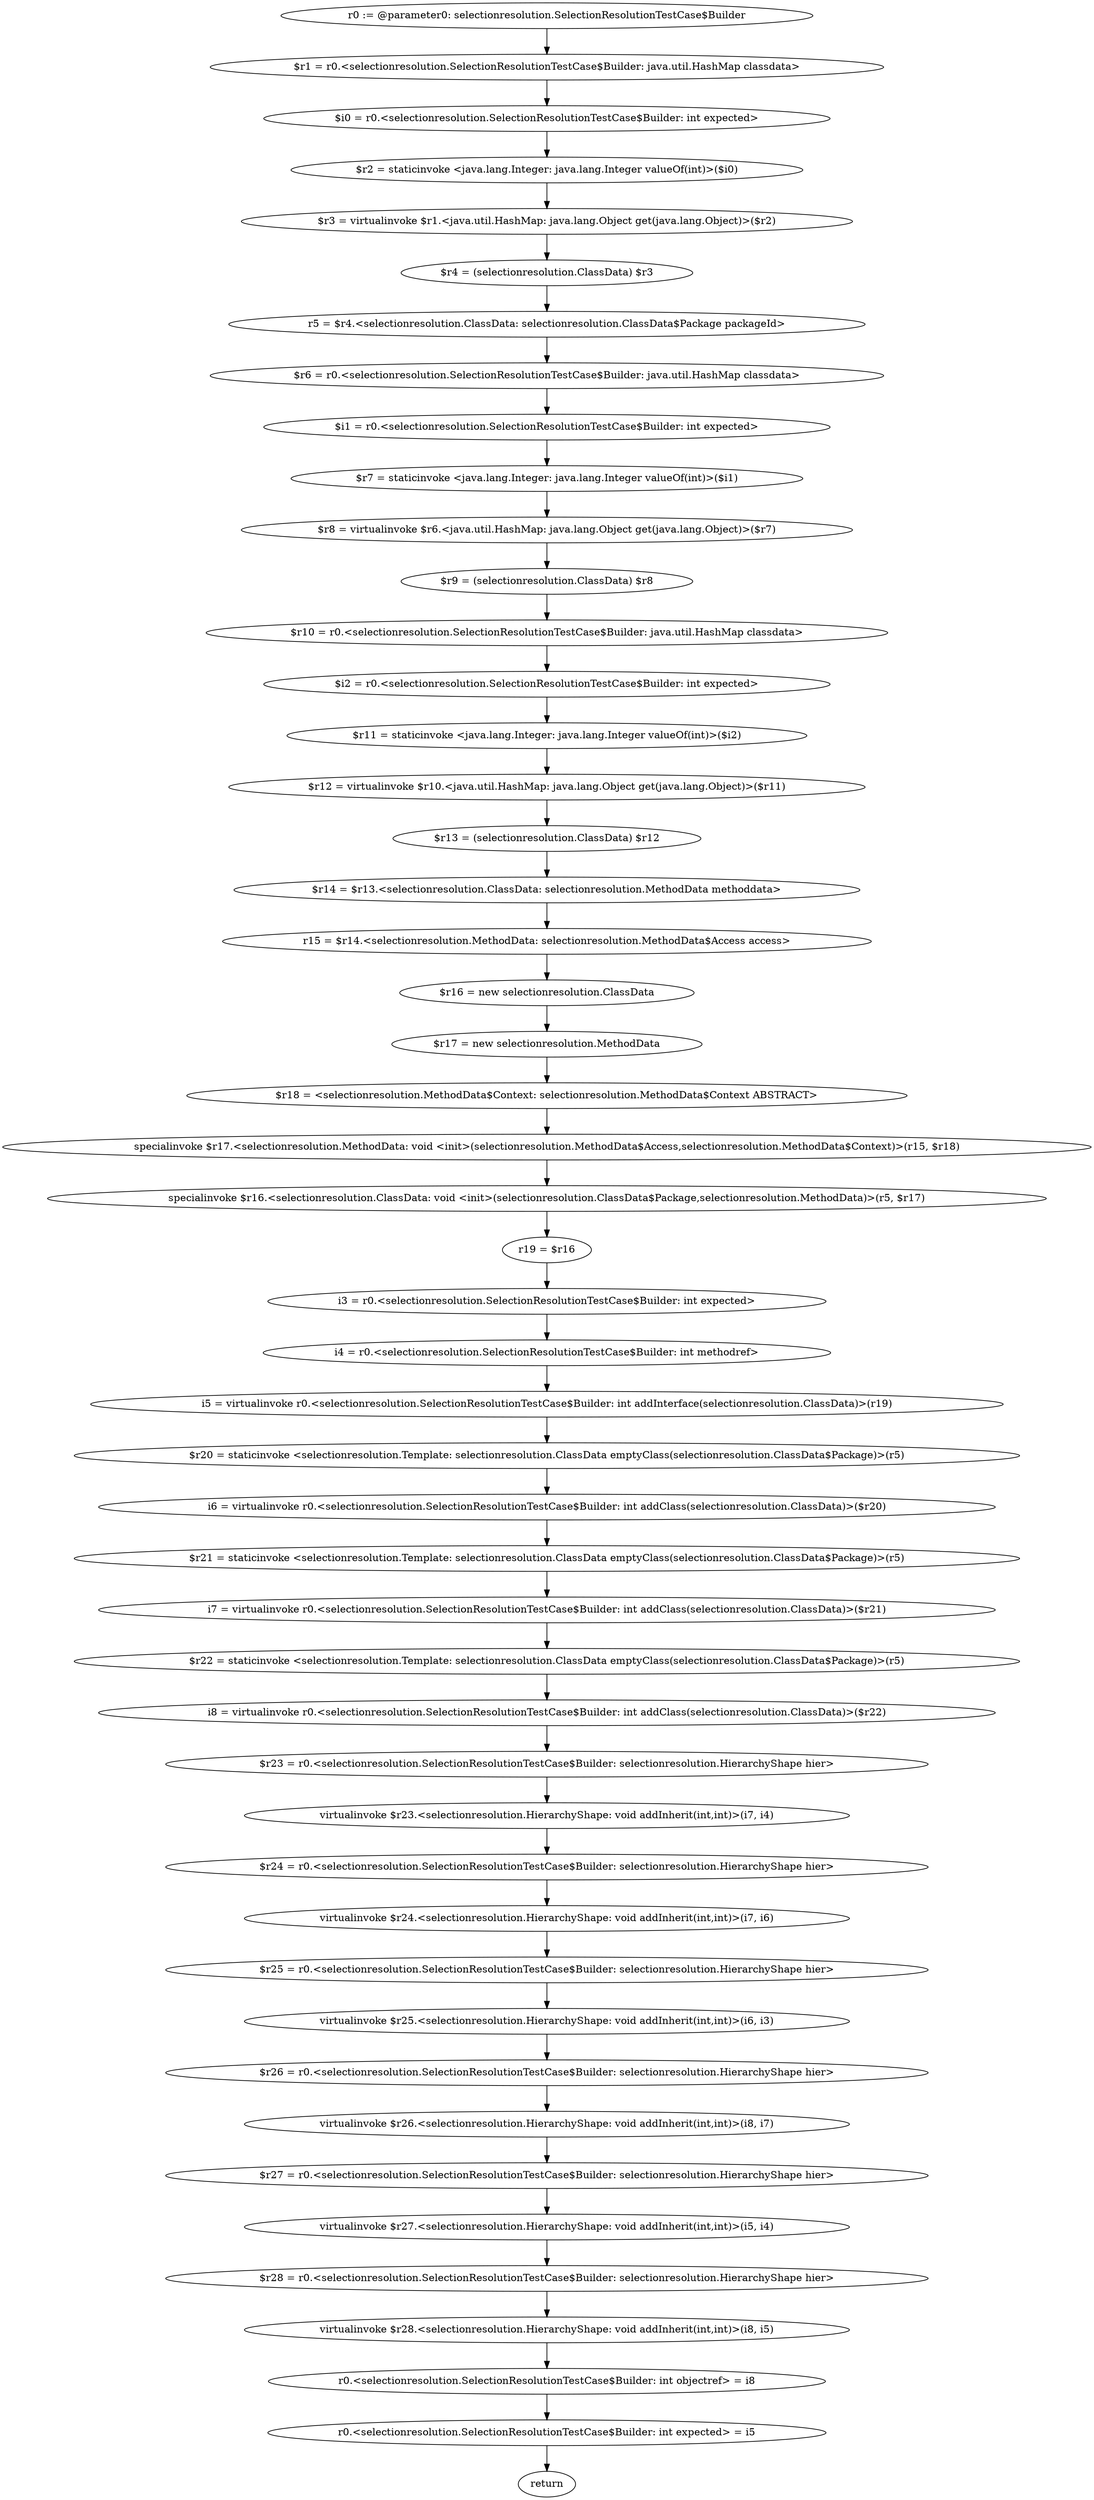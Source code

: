 digraph "unitGraph" {
    "r0 := @parameter0: selectionresolution.SelectionResolutionTestCase$Builder"
    "$r1 = r0.<selectionresolution.SelectionResolutionTestCase$Builder: java.util.HashMap classdata>"
    "$i0 = r0.<selectionresolution.SelectionResolutionTestCase$Builder: int expected>"
    "$r2 = staticinvoke <java.lang.Integer: java.lang.Integer valueOf(int)>($i0)"
    "$r3 = virtualinvoke $r1.<java.util.HashMap: java.lang.Object get(java.lang.Object)>($r2)"
    "$r4 = (selectionresolution.ClassData) $r3"
    "r5 = $r4.<selectionresolution.ClassData: selectionresolution.ClassData$Package packageId>"
    "$r6 = r0.<selectionresolution.SelectionResolutionTestCase$Builder: java.util.HashMap classdata>"
    "$i1 = r0.<selectionresolution.SelectionResolutionTestCase$Builder: int expected>"
    "$r7 = staticinvoke <java.lang.Integer: java.lang.Integer valueOf(int)>($i1)"
    "$r8 = virtualinvoke $r6.<java.util.HashMap: java.lang.Object get(java.lang.Object)>($r7)"
    "$r9 = (selectionresolution.ClassData) $r8"
    "$r10 = r0.<selectionresolution.SelectionResolutionTestCase$Builder: java.util.HashMap classdata>"
    "$i2 = r0.<selectionresolution.SelectionResolutionTestCase$Builder: int expected>"
    "$r11 = staticinvoke <java.lang.Integer: java.lang.Integer valueOf(int)>($i2)"
    "$r12 = virtualinvoke $r10.<java.util.HashMap: java.lang.Object get(java.lang.Object)>($r11)"
    "$r13 = (selectionresolution.ClassData) $r12"
    "$r14 = $r13.<selectionresolution.ClassData: selectionresolution.MethodData methoddata>"
    "r15 = $r14.<selectionresolution.MethodData: selectionresolution.MethodData$Access access>"
    "$r16 = new selectionresolution.ClassData"
    "$r17 = new selectionresolution.MethodData"
    "$r18 = <selectionresolution.MethodData$Context: selectionresolution.MethodData$Context ABSTRACT>"
    "specialinvoke $r17.<selectionresolution.MethodData: void <init>(selectionresolution.MethodData$Access,selectionresolution.MethodData$Context)>(r15, $r18)"
    "specialinvoke $r16.<selectionresolution.ClassData: void <init>(selectionresolution.ClassData$Package,selectionresolution.MethodData)>(r5, $r17)"
    "r19 = $r16"
    "i3 = r0.<selectionresolution.SelectionResolutionTestCase$Builder: int expected>"
    "i4 = r0.<selectionresolution.SelectionResolutionTestCase$Builder: int methodref>"
    "i5 = virtualinvoke r0.<selectionresolution.SelectionResolutionTestCase$Builder: int addInterface(selectionresolution.ClassData)>(r19)"
    "$r20 = staticinvoke <selectionresolution.Template: selectionresolution.ClassData emptyClass(selectionresolution.ClassData$Package)>(r5)"
    "i6 = virtualinvoke r0.<selectionresolution.SelectionResolutionTestCase$Builder: int addClass(selectionresolution.ClassData)>($r20)"
    "$r21 = staticinvoke <selectionresolution.Template: selectionresolution.ClassData emptyClass(selectionresolution.ClassData$Package)>(r5)"
    "i7 = virtualinvoke r0.<selectionresolution.SelectionResolutionTestCase$Builder: int addClass(selectionresolution.ClassData)>($r21)"
    "$r22 = staticinvoke <selectionresolution.Template: selectionresolution.ClassData emptyClass(selectionresolution.ClassData$Package)>(r5)"
    "i8 = virtualinvoke r0.<selectionresolution.SelectionResolutionTestCase$Builder: int addClass(selectionresolution.ClassData)>($r22)"
    "$r23 = r0.<selectionresolution.SelectionResolutionTestCase$Builder: selectionresolution.HierarchyShape hier>"
    "virtualinvoke $r23.<selectionresolution.HierarchyShape: void addInherit(int,int)>(i7, i4)"
    "$r24 = r0.<selectionresolution.SelectionResolutionTestCase$Builder: selectionresolution.HierarchyShape hier>"
    "virtualinvoke $r24.<selectionresolution.HierarchyShape: void addInherit(int,int)>(i7, i6)"
    "$r25 = r0.<selectionresolution.SelectionResolutionTestCase$Builder: selectionresolution.HierarchyShape hier>"
    "virtualinvoke $r25.<selectionresolution.HierarchyShape: void addInherit(int,int)>(i6, i3)"
    "$r26 = r0.<selectionresolution.SelectionResolutionTestCase$Builder: selectionresolution.HierarchyShape hier>"
    "virtualinvoke $r26.<selectionresolution.HierarchyShape: void addInherit(int,int)>(i8, i7)"
    "$r27 = r0.<selectionresolution.SelectionResolutionTestCase$Builder: selectionresolution.HierarchyShape hier>"
    "virtualinvoke $r27.<selectionresolution.HierarchyShape: void addInherit(int,int)>(i5, i4)"
    "$r28 = r0.<selectionresolution.SelectionResolutionTestCase$Builder: selectionresolution.HierarchyShape hier>"
    "virtualinvoke $r28.<selectionresolution.HierarchyShape: void addInherit(int,int)>(i8, i5)"
    "r0.<selectionresolution.SelectionResolutionTestCase$Builder: int objectref> = i8"
    "r0.<selectionresolution.SelectionResolutionTestCase$Builder: int expected> = i5"
    "return"
    "r0 := @parameter0: selectionresolution.SelectionResolutionTestCase$Builder"->"$r1 = r0.<selectionresolution.SelectionResolutionTestCase$Builder: java.util.HashMap classdata>";
    "$r1 = r0.<selectionresolution.SelectionResolutionTestCase$Builder: java.util.HashMap classdata>"->"$i0 = r0.<selectionresolution.SelectionResolutionTestCase$Builder: int expected>";
    "$i0 = r0.<selectionresolution.SelectionResolutionTestCase$Builder: int expected>"->"$r2 = staticinvoke <java.lang.Integer: java.lang.Integer valueOf(int)>($i0)";
    "$r2 = staticinvoke <java.lang.Integer: java.lang.Integer valueOf(int)>($i0)"->"$r3 = virtualinvoke $r1.<java.util.HashMap: java.lang.Object get(java.lang.Object)>($r2)";
    "$r3 = virtualinvoke $r1.<java.util.HashMap: java.lang.Object get(java.lang.Object)>($r2)"->"$r4 = (selectionresolution.ClassData) $r3";
    "$r4 = (selectionresolution.ClassData) $r3"->"r5 = $r4.<selectionresolution.ClassData: selectionresolution.ClassData$Package packageId>";
    "r5 = $r4.<selectionresolution.ClassData: selectionresolution.ClassData$Package packageId>"->"$r6 = r0.<selectionresolution.SelectionResolutionTestCase$Builder: java.util.HashMap classdata>";
    "$r6 = r0.<selectionresolution.SelectionResolutionTestCase$Builder: java.util.HashMap classdata>"->"$i1 = r0.<selectionresolution.SelectionResolutionTestCase$Builder: int expected>";
    "$i1 = r0.<selectionresolution.SelectionResolutionTestCase$Builder: int expected>"->"$r7 = staticinvoke <java.lang.Integer: java.lang.Integer valueOf(int)>($i1)";
    "$r7 = staticinvoke <java.lang.Integer: java.lang.Integer valueOf(int)>($i1)"->"$r8 = virtualinvoke $r6.<java.util.HashMap: java.lang.Object get(java.lang.Object)>($r7)";
    "$r8 = virtualinvoke $r6.<java.util.HashMap: java.lang.Object get(java.lang.Object)>($r7)"->"$r9 = (selectionresolution.ClassData) $r8";
    "$r9 = (selectionresolution.ClassData) $r8"->"$r10 = r0.<selectionresolution.SelectionResolutionTestCase$Builder: java.util.HashMap classdata>";
    "$r10 = r0.<selectionresolution.SelectionResolutionTestCase$Builder: java.util.HashMap classdata>"->"$i2 = r0.<selectionresolution.SelectionResolutionTestCase$Builder: int expected>";
    "$i2 = r0.<selectionresolution.SelectionResolutionTestCase$Builder: int expected>"->"$r11 = staticinvoke <java.lang.Integer: java.lang.Integer valueOf(int)>($i2)";
    "$r11 = staticinvoke <java.lang.Integer: java.lang.Integer valueOf(int)>($i2)"->"$r12 = virtualinvoke $r10.<java.util.HashMap: java.lang.Object get(java.lang.Object)>($r11)";
    "$r12 = virtualinvoke $r10.<java.util.HashMap: java.lang.Object get(java.lang.Object)>($r11)"->"$r13 = (selectionresolution.ClassData) $r12";
    "$r13 = (selectionresolution.ClassData) $r12"->"$r14 = $r13.<selectionresolution.ClassData: selectionresolution.MethodData methoddata>";
    "$r14 = $r13.<selectionresolution.ClassData: selectionresolution.MethodData methoddata>"->"r15 = $r14.<selectionresolution.MethodData: selectionresolution.MethodData$Access access>";
    "r15 = $r14.<selectionresolution.MethodData: selectionresolution.MethodData$Access access>"->"$r16 = new selectionresolution.ClassData";
    "$r16 = new selectionresolution.ClassData"->"$r17 = new selectionresolution.MethodData";
    "$r17 = new selectionresolution.MethodData"->"$r18 = <selectionresolution.MethodData$Context: selectionresolution.MethodData$Context ABSTRACT>";
    "$r18 = <selectionresolution.MethodData$Context: selectionresolution.MethodData$Context ABSTRACT>"->"specialinvoke $r17.<selectionresolution.MethodData: void <init>(selectionresolution.MethodData$Access,selectionresolution.MethodData$Context)>(r15, $r18)";
    "specialinvoke $r17.<selectionresolution.MethodData: void <init>(selectionresolution.MethodData$Access,selectionresolution.MethodData$Context)>(r15, $r18)"->"specialinvoke $r16.<selectionresolution.ClassData: void <init>(selectionresolution.ClassData$Package,selectionresolution.MethodData)>(r5, $r17)";
    "specialinvoke $r16.<selectionresolution.ClassData: void <init>(selectionresolution.ClassData$Package,selectionresolution.MethodData)>(r5, $r17)"->"r19 = $r16";
    "r19 = $r16"->"i3 = r0.<selectionresolution.SelectionResolutionTestCase$Builder: int expected>";
    "i3 = r0.<selectionresolution.SelectionResolutionTestCase$Builder: int expected>"->"i4 = r0.<selectionresolution.SelectionResolutionTestCase$Builder: int methodref>";
    "i4 = r0.<selectionresolution.SelectionResolutionTestCase$Builder: int methodref>"->"i5 = virtualinvoke r0.<selectionresolution.SelectionResolutionTestCase$Builder: int addInterface(selectionresolution.ClassData)>(r19)";
    "i5 = virtualinvoke r0.<selectionresolution.SelectionResolutionTestCase$Builder: int addInterface(selectionresolution.ClassData)>(r19)"->"$r20 = staticinvoke <selectionresolution.Template: selectionresolution.ClassData emptyClass(selectionresolution.ClassData$Package)>(r5)";
    "$r20 = staticinvoke <selectionresolution.Template: selectionresolution.ClassData emptyClass(selectionresolution.ClassData$Package)>(r5)"->"i6 = virtualinvoke r0.<selectionresolution.SelectionResolutionTestCase$Builder: int addClass(selectionresolution.ClassData)>($r20)";
    "i6 = virtualinvoke r0.<selectionresolution.SelectionResolutionTestCase$Builder: int addClass(selectionresolution.ClassData)>($r20)"->"$r21 = staticinvoke <selectionresolution.Template: selectionresolution.ClassData emptyClass(selectionresolution.ClassData$Package)>(r5)";
    "$r21 = staticinvoke <selectionresolution.Template: selectionresolution.ClassData emptyClass(selectionresolution.ClassData$Package)>(r5)"->"i7 = virtualinvoke r0.<selectionresolution.SelectionResolutionTestCase$Builder: int addClass(selectionresolution.ClassData)>($r21)";
    "i7 = virtualinvoke r0.<selectionresolution.SelectionResolutionTestCase$Builder: int addClass(selectionresolution.ClassData)>($r21)"->"$r22 = staticinvoke <selectionresolution.Template: selectionresolution.ClassData emptyClass(selectionresolution.ClassData$Package)>(r5)";
    "$r22 = staticinvoke <selectionresolution.Template: selectionresolution.ClassData emptyClass(selectionresolution.ClassData$Package)>(r5)"->"i8 = virtualinvoke r0.<selectionresolution.SelectionResolutionTestCase$Builder: int addClass(selectionresolution.ClassData)>($r22)";
    "i8 = virtualinvoke r0.<selectionresolution.SelectionResolutionTestCase$Builder: int addClass(selectionresolution.ClassData)>($r22)"->"$r23 = r0.<selectionresolution.SelectionResolutionTestCase$Builder: selectionresolution.HierarchyShape hier>";
    "$r23 = r0.<selectionresolution.SelectionResolutionTestCase$Builder: selectionresolution.HierarchyShape hier>"->"virtualinvoke $r23.<selectionresolution.HierarchyShape: void addInherit(int,int)>(i7, i4)";
    "virtualinvoke $r23.<selectionresolution.HierarchyShape: void addInherit(int,int)>(i7, i4)"->"$r24 = r0.<selectionresolution.SelectionResolutionTestCase$Builder: selectionresolution.HierarchyShape hier>";
    "$r24 = r0.<selectionresolution.SelectionResolutionTestCase$Builder: selectionresolution.HierarchyShape hier>"->"virtualinvoke $r24.<selectionresolution.HierarchyShape: void addInherit(int,int)>(i7, i6)";
    "virtualinvoke $r24.<selectionresolution.HierarchyShape: void addInherit(int,int)>(i7, i6)"->"$r25 = r0.<selectionresolution.SelectionResolutionTestCase$Builder: selectionresolution.HierarchyShape hier>";
    "$r25 = r0.<selectionresolution.SelectionResolutionTestCase$Builder: selectionresolution.HierarchyShape hier>"->"virtualinvoke $r25.<selectionresolution.HierarchyShape: void addInherit(int,int)>(i6, i3)";
    "virtualinvoke $r25.<selectionresolution.HierarchyShape: void addInherit(int,int)>(i6, i3)"->"$r26 = r0.<selectionresolution.SelectionResolutionTestCase$Builder: selectionresolution.HierarchyShape hier>";
    "$r26 = r0.<selectionresolution.SelectionResolutionTestCase$Builder: selectionresolution.HierarchyShape hier>"->"virtualinvoke $r26.<selectionresolution.HierarchyShape: void addInherit(int,int)>(i8, i7)";
    "virtualinvoke $r26.<selectionresolution.HierarchyShape: void addInherit(int,int)>(i8, i7)"->"$r27 = r0.<selectionresolution.SelectionResolutionTestCase$Builder: selectionresolution.HierarchyShape hier>";
    "$r27 = r0.<selectionresolution.SelectionResolutionTestCase$Builder: selectionresolution.HierarchyShape hier>"->"virtualinvoke $r27.<selectionresolution.HierarchyShape: void addInherit(int,int)>(i5, i4)";
    "virtualinvoke $r27.<selectionresolution.HierarchyShape: void addInherit(int,int)>(i5, i4)"->"$r28 = r0.<selectionresolution.SelectionResolutionTestCase$Builder: selectionresolution.HierarchyShape hier>";
    "$r28 = r0.<selectionresolution.SelectionResolutionTestCase$Builder: selectionresolution.HierarchyShape hier>"->"virtualinvoke $r28.<selectionresolution.HierarchyShape: void addInherit(int,int)>(i8, i5)";
    "virtualinvoke $r28.<selectionresolution.HierarchyShape: void addInherit(int,int)>(i8, i5)"->"r0.<selectionresolution.SelectionResolutionTestCase$Builder: int objectref> = i8";
    "r0.<selectionresolution.SelectionResolutionTestCase$Builder: int objectref> = i8"->"r0.<selectionresolution.SelectionResolutionTestCase$Builder: int expected> = i5";
    "r0.<selectionresolution.SelectionResolutionTestCase$Builder: int expected> = i5"->"return";
}
